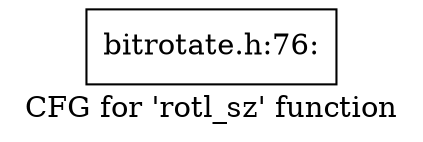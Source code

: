 digraph "CFG for 'rotl_sz' function" {
	label="CFG for 'rotl_sz' function";

	Node0xc793ba0 [shape=record,label="{bitrotate.h:76:}"];
}
